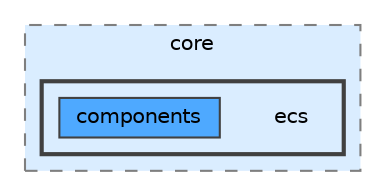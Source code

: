 digraph "src/core/ecs"
{
 // LATEX_PDF_SIZE
  bgcolor="transparent";
  edge [fontname=Helvetica,fontsize=10,labelfontname=Helvetica,labelfontsize=10];
  node [fontname=Helvetica,fontsize=10,shape=box,height=0.2,width=0.4];
  compound=true
  subgraph clusterdir_aebb8dcc11953d78e620bbef0b9e2183 {
    graph [ bgcolor="#daedff", pencolor="grey50", label="core", fontname=Helvetica,fontsize=10 style="filled,dashed", URL="dir_aebb8dcc11953d78e620bbef0b9e2183.html",tooltip=""]
  subgraph clusterdir_e78882e66d927567aea45da26daad3d2 {
    graph [ bgcolor="#daedff", pencolor="grey25", label="", fontname=Helvetica,fontsize=10 style="filled,bold", URL="dir_e78882e66d927567aea45da26daad3d2.html",tooltip=""]
    dir_e78882e66d927567aea45da26daad3d2 [shape=plaintext, label="ecs"];
  dir_e3a3d3e994bfaef5a23237c99ee401ad [label="components", fillcolor="#4ea9ff", color="grey25", style="filled", URL="dir_e3a3d3e994bfaef5a23237c99ee401ad.html",tooltip=""];
  }
  }
}
